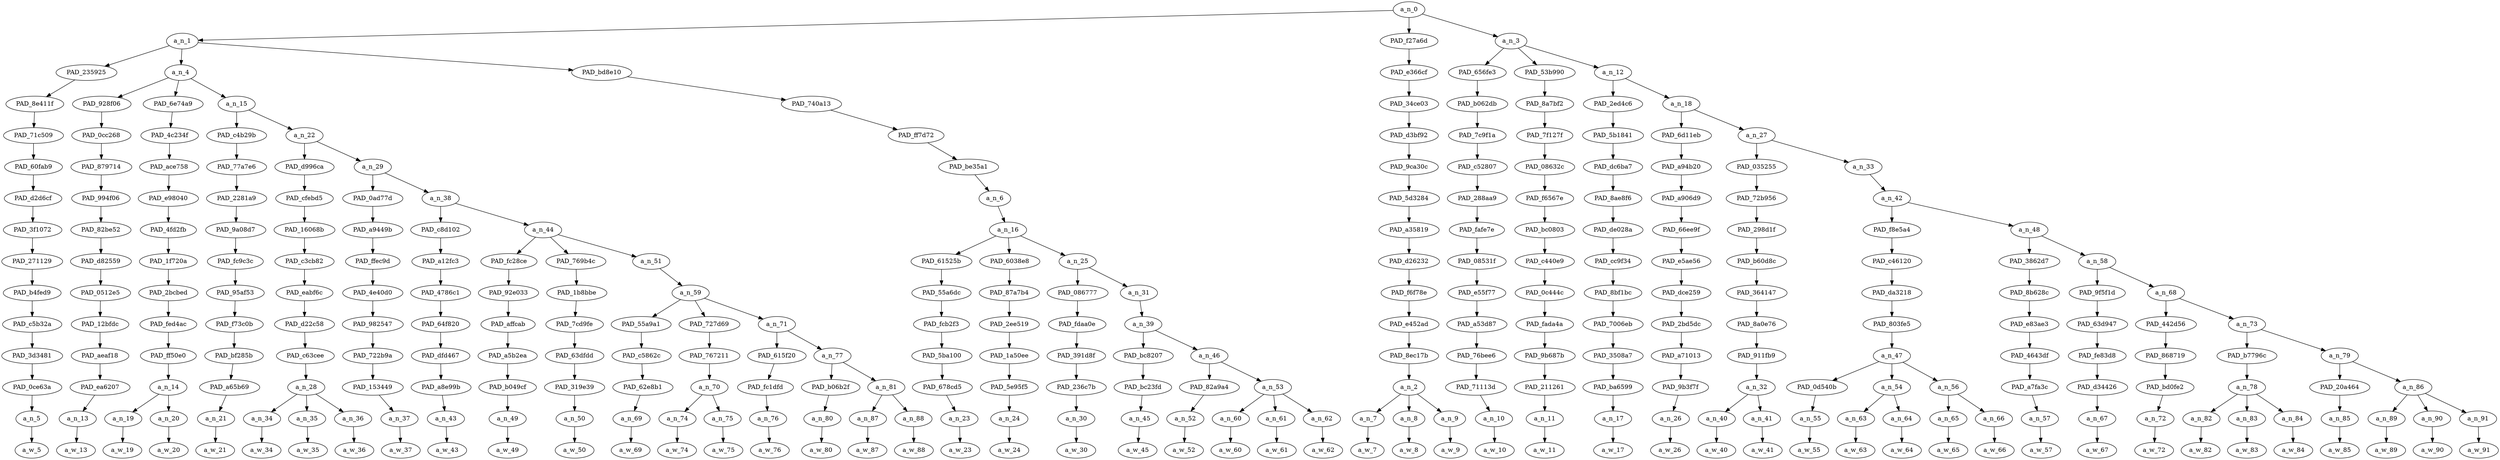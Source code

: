 strict digraph "" {
	a_n_0	[div_dir=1,
		index=0,
		level=14,
		pos="24.333703060699587,14!",
		text_span="[0, 1, 2, 3, 4, 5, 6, 7, 8, 9, 10, 11, 12, 13, 14, 15, 16, 17, 18, 19, 20, 21, 22, 23, 24, 25, 26, 27, 28, 29, 30, 31, 32, 33, 34, \
35, 36, 37, 38, 39, 40, 41, 42, 43, 44, 45, 46, 47, 48, 49, 50]",
		value=1.00000001];
	a_n_1	[div_dir=1,
		index=0,
		level=13,
		pos="13.476369598765432,13!",
		text_span="[0, 1, 2, 3, 4, 5, 6, 7, 8, 9, 10, 11, 12, 13, 14, 15, 16, 17, 18, 19, 20, 21, 22, 23, 24, 25, 26]",
		value=0.30005431];
	a_n_0 -> a_n_1;
	PAD_f27a6d	[div_dir=1,
		index=1,
		level=13,
		pos="28.0,13!",
		text_span="[27, 28, 29]",
		value=0.05685373];
	a_n_0 -> PAD_f27a6d;
	a_n_3	[div_dir=1,
		index=2,
		level=13,
		pos="31.524739583333332,13!",
		text_span="[30, 31, 32, 33, 34, 35, 36, 37, 38, 39, 40, 41, 42, 43, 44, 45, 46, 47, 48, 49, 50]",
		value=0.64265512];
	a_n_0 -> a_n_3;
	PAD_235925	[div_dir=-1,
		index=1,
		level=12,
		pos="18.0,12!",
		text_span="[18]",
		value=0.01011554];
	a_n_1 -> PAD_235925;
	a_n_4	[div_dir=1,
		index=0,
		level=12,
		pos="2.0957754629629632,12!",
		text_span="[0, 1, 2, 3, 4, 5, 6, 7, 8, 9, 10, 11, 12, 13, 14, 15, 16, 17]",
		value=0.21332379];
	a_n_1 -> a_n_4;
	PAD_bd8e10	[div_dir=1,
		index=2,
		level=12,
		pos="20.333333333333332,12!",
		text_span="[19, 20, 21, 22, 23, 24, 25, 26]",
		value=0.07648354];
	a_n_1 -> PAD_bd8e10;
	PAD_8e411f	[div_dir=-1,
		index=3,
		level=11,
		pos="18.0,11!",
		text_span="[18]",
		value=0.01011554];
	PAD_235925 -> PAD_8e411f;
	PAD_71c509	[div_dir=-1,
		index=4,
		level=10,
		pos="18.0,10!",
		text_span="[18]",
		value=0.01011554];
	PAD_8e411f -> PAD_71c509;
	PAD_60fab9	[div_dir=-1,
		index=5,
		level=9,
		pos="18.0,9!",
		text_span="[18]",
		value=0.01011554];
	PAD_71c509 -> PAD_60fab9;
	PAD_d2d6cf	[div_dir=-1,
		index=6,
		level=8,
		pos="18.0,8!",
		text_span="[18]",
		value=0.01011554];
	PAD_60fab9 -> PAD_d2d6cf;
	PAD_3f1072	[div_dir=-1,
		index=7,
		level=7,
		pos="18.0,7!",
		text_span="[18]",
		value=0.01011554];
	PAD_d2d6cf -> PAD_3f1072;
	PAD_271129	[div_dir=-1,
		index=9,
		level=6,
		pos="18.0,6!",
		text_span="[18]",
		value=0.01011554];
	PAD_3f1072 -> PAD_271129;
	PAD_b4fed9	[div_dir=-1,
		index=9,
		level=5,
		pos="18.0,5!",
		text_span="[18]",
		value=0.01011554];
	PAD_271129 -> PAD_b4fed9;
	PAD_c5b32a	[div_dir=-1,
		index=11,
		level=4,
		pos="18.0,4!",
		text_span="[18]",
		value=0.01011554];
	PAD_b4fed9 -> PAD_c5b32a;
	PAD_3d3481	[div_dir=-1,
		index=12,
		level=3,
		pos="18.0,3!",
		text_span="[18]",
		value=0.01011554];
	PAD_c5b32a -> PAD_3d3481;
	PAD_0ce63a	[div_dir=-1,
		index=13,
		level=2,
		pos="18.0,2!",
		text_span="[18]",
		value=0.01011554];
	PAD_3d3481 -> PAD_0ce63a;
	a_n_5	[div_dir=-1,
		index=18,
		level=1,
		pos="18.0,1!",
		text_span="[18]",
		value=0.01011554];
	PAD_0ce63a -> a_n_5;
	a_w_5	[div_dir=0,
		index=18,
		level=0,
		pos="18,0!",
		text_span="[18]",
		value=then];
	a_n_5 -> a_w_5;
	PAD_928f06	[div_dir=1,
		index=0,
		level=11,
		pos="0.0,11!",
		text_span="[0]",
		value=0.02098553];
	a_n_4 -> PAD_928f06;
	PAD_6e74a9	[div_dir=1,
		index=1,
		level=11,
		pos="1.5,11!",
		text_span="[1, 2]",
		value=0.02307684];
	a_n_4 -> PAD_6e74a9;
	a_n_15	[div_dir=1,
		index=2,
		level=11,
		pos="4.787326388888889,11!",
		text_span="[3, 4, 5, 6, 7, 8, 9, 10, 11, 12, 13, 14, 15, 16, 17]",
		value=0.16916381];
	a_n_4 -> a_n_15;
	PAD_0cc268	[div_dir=1,
		index=0,
		level=10,
		pos="0.0,10!",
		text_span="[0]",
		value=0.02098553];
	PAD_928f06 -> PAD_0cc268;
	PAD_879714	[div_dir=1,
		index=0,
		level=9,
		pos="0.0,9!",
		text_span="[0]",
		value=0.02098553];
	PAD_0cc268 -> PAD_879714;
	PAD_994f06	[div_dir=1,
		index=0,
		level=8,
		pos="0.0,8!",
		text_span="[0]",
		value=0.02098553];
	PAD_879714 -> PAD_994f06;
	PAD_82be52	[div_dir=1,
		index=0,
		level=7,
		pos="0.0,7!",
		text_span="[0]",
		value=0.02098553];
	PAD_994f06 -> PAD_82be52;
	PAD_d82559	[div_dir=1,
		index=0,
		level=6,
		pos="0.0,6!",
		text_span="[0]",
		value=0.02098553];
	PAD_82be52 -> PAD_d82559;
	PAD_0512e5	[div_dir=1,
		index=0,
		level=5,
		pos="0.0,5!",
		text_span="[0]",
		value=0.02098553];
	PAD_d82559 -> PAD_0512e5;
	PAD_12bfdc	[div_dir=1,
		index=0,
		level=4,
		pos="0.0,4!",
		text_span="[0]",
		value=0.02098553];
	PAD_0512e5 -> PAD_12bfdc;
	PAD_aeaf18	[div_dir=1,
		index=0,
		level=3,
		pos="0.0,3!",
		text_span="[0]",
		value=0.02098553];
	PAD_12bfdc -> PAD_aeaf18;
	PAD_ea6207	[div_dir=1,
		index=0,
		level=2,
		pos="0.0,2!",
		text_span="[0]",
		value=0.02098553];
	PAD_aeaf18 -> PAD_ea6207;
	a_n_13	[div_dir=1,
		index=0,
		level=1,
		pos="0.0,1!",
		text_span="[0]",
		value=0.02098553];
	PAD_ea6207 -> a_n_13;
	a_w_13	[div_dir=0,
		index=0,
		level=0,
		pos="0,0!",
		text_span="[0]",
		value=looks];
	a_n_13 -> a_w_13;
	PAD_4c234f	[div_dir=1,
		index=1,
		level=10,
		pos="1.5,10!",
		text_span="[1, 2]",
		value=0.02307684];
	PAD_6e74a9 -> PAD_4c234f;
	PAD_ace758	[div_dir=1,
		index=1,
		level=9,
		pos="1.5,9!",
		text_span="[1, 2]",
		value=0.02307684];
	PAD_4c234f -> PAD_ace758;
	PAD_e98040	[div_dir=1,
		index=1,
		level=8,
		pos="1.5,8!",
		text_span="[1, 2]",
		value=0.02307684];
	PAD_ace758 -> PAD_e98040;
	PAD_4fd2fb	[div_dir=1,
		index=1,
		level=7,
		pos="1.5,7!",
		text_span="[1, 2]",
		value=0.02307684];
	PAD_e98040 -> PAD_4fd2fb;
	PAD_1f720a	[div_dir=1,
		index=1,
		level=6,
		pos="1.5,6!",
		text_span="[1, 2]",
		value=0.02307684];
	PAD_4fd2fb -> PAD_1f720a;
	PAD_2bcbed	[div_dir=1,
		index=1,
		level=5,
		pos="1.5,5!",
		text_span="[1, 2]",
		value=0.02307684];
	PAD_1f720a -> PAD_2bcbed;
	PAD_fed4ac	[div_dir=1,
		index=1,
		level=4,
		pos="1.5,4!",
		text_span="[1, 2]",
		value=0.02307684];
	PAD_2bcbed -> PAD_fed4ac;
	PAD_ff50e0	[div_dir=1,
		index=1,
		level=3,
		pos="1.5,3!",
		text_span="[1, 2]",
		value=0.02307684];
	PAD_fed4ac -> PAD_ff50e0;
	a_n_14	[div_dir=1,
		index=1,
		level=2,
		pos="1.5,2!",
		text_span="[1, 2]",
		value=0.02307684];
	PAD_ff50e0 -> a_n_14;
	a_n_19	[div_dir=1,
		index=1,
		level=1,
		pos="1.0,1!",
		text_span="[1]",
		value=0.01081551];
	a_n_14 -> a_n_19;
	a_n_20	[div_dir=1,
		index=2,
		level=1,
		pos="2.0,1!",
		text_span="[2]",
		value=0.01220613];
	a_n_14 -> a_n_20;
	a_w_19	[div_dir=0,
		index=1,
		level=0,
		pos="1,0!",
		text_span="[1]",
		value=to];
	a_n_19 -> a_w_19;
	a_w_20	[div_dir=0,
		index=2,
		level=0,
		pos="2,0!",
		text_span="[2]",
		value=me];
	a_n_20 -> a_w_20;
	PAD_c4b29b	[div_dir=1,
		index=2,
		level=10,
		pos="3.0,10!",
		text_span="[3]",
		value=0.01040473];
	a_n_15 -> PAD_c4b29b;
	a_n_22	[div_dir=1,
		index=3,
		level=10,
		pos="6.574652777777778,10!",
		text_span="[4, 5, 6, 7, 8, 9, 10, 11, 12, 13, 14, 15, 16, 17]",
		value=0.15872520];
	a_n_15 -> a_n_22;
	PAD_77a7e6	[div_dir=1,
		index=2,
		level=9,
		pos="3.0,9!",
		text_span="[3]",
		value=0.01040473];
	PAD_c4b29b -> PAD_77a7e6;
	PAD_2281a9	[div_dir=1,
		index=2,
		level=8,
		pos="3.0,8!",
		text_span="[3]",
		value=0.01040473];
	PAD_77a7e6 -> PAD_2281a9;
	PAD_9a08d7	[div_dir=1,
		index=2,
		level=7,
		pos="3.0,7!",
		text_span="[3]",
		value=0.01040473];
	PAD_2281a9 -> PAD_9a08d7;
	PAD_fc9c3c	[div_dir=1,
		index=2,
		level=6,
		pos="3.0,6!",
		text_span="[3]",
		value=0.01040473];
	PAD_9a08d7 -> PAD_fc9c3c;
	PAD_95af53	[div_dir=1,
		index=2,
		level=5,
		pos="3.0,5!",
		text_span="[3]",
		value=0.01040473];
	PAD_fc9c3c -> PAD_95af53;
	PAD_f73c0b	[div_dir=1,
		index=2,
		level=4,
		pos="3.0,4!",
		text_span="[3]",
		value=0.01040473];
	PAD_95af53 -> PAD_f73c0b;
	PAD_bf285b	[div_dir=1,
		index=2,
		level=3,
		pos="3.0,3!",
		text_span="[3]",
		value=0.01040473];
	PAD_f73c0b -> PAD_bf285b;
	PAD_a65b69	[div_dir=1,
		index=2,
		level=2,
		pos="3.0,2!",
		text_span="[3]",
		value=0.01040473];
	PAD_bf285b -> PAD_a65b69;
	a_n_21	[div_dir=1,
		index=3,
		level=1,
		pos="3.0,1!",
		text_span="[3]",
		value=0.01040473];
	PAD_a65b69 -> a_n_21;
	a_w_21	[div_dir=0,
		index=3,
		level=0,
		pos="3,0!",
		text_span="[3]",
		value=like];
	a_n_21 -> a_w_21;
	PAD_d996ca	[div_dir=1,
		index=3,
		level=9,
		pos="5.0,9!",
		text_span="[4, 5, 6]",
		value=0.04181376];
	a_n_22 -> PAD_d996ca;
	a_n_29	[div_dir=1,
		index=4,
		level=9,
		pos="8.149305555555555,9!",
		text_span="[7, 8, 9, 10, 11, 12, 13, 14, 15, 16, 17]",
		value=0.11687968];
	a_n_22 -> a_n_29;
	PAD_cfebd5	[div_dir=1,
		index=3,
		level=8,
		pos="5.0,8!",
		text_span="[4, 5, 6]",
		value=0.04181376];
	PAD_d996ca -> PAD_cfebd5;
	PAD_16068b	[div_dir=1,
		index=3,
		level=7,
		pos="5.0,7!",
		text_span="[4, 5, 6]",
		value=0.04181376];
	PAD_cfebd5 -> PAD_16068b;
	PAD_c3cb82	[div_dir=1,
		index=3,
		level=6,
		pos="5.0,6!",
		text_span="[4, 5, 6]",
		value=0.04181376];
	PAD_16068b -> PAD_c3cb82;
	PAD_eabf6c	[div_dir=1,
		index=3,
		level=5,
		pos="5.0,5!",
		text_span="[4, 5, 6]",
		value=0.04181376];
	PAD_c3cb82 -> PAD_eabf6c;
	PAD_d22c58	[div_dir=1,
		index=3,
		level=4,
		pos="5.0,4!",
		text_span="[4, 5, 6]",
		value=0.04181376];
	PAD_eabf6c -> PAD_d22c58;
	PAD_c63cee	[div_dir=1,
		index=3,
		level=3,
		pos="5.0,3!",
		text_span="[4, 5, 6]",
		value=0.04181376];
	PAD_d22c58 -> PAD_c63cee;
	a_n_28	[div_dir=1,
		index=3,
		level=2,
		pos="5.0,2!",
		text_span="[4, 5, 6]",
		value=0.04181376];
	PAD_c63cee -> a_n_28;
	a_n_34	[div_dir=-1,
		index=4,
		level=1,
		pos="4.0,1!",
		text_span="[4]",
		value=0.00949617];
	a_n_28 -> a_n_34;
	a_n_35	[div_dir=-1,
		index=5,
		level=1,
		pos="5.0,1!",
		text_span="[5]",
		value=0.01394415];
	a_n_28 -> a_n_35;
	a_n_36	[div_dir=1,
		index=6,
		level=1,
		pos="6.0,1!",
		text_span="[6]",
		value=0.01833376];
	a_n_28 -> a_n_36;
	a_w_34	[div_dir=0,
		index=4,
		level=0,
		pos="4,0!",
		text_span="[4]",
		value=some];
	a_n_34 -> a_w_34;
	a_w_35	[div_dir=0,
		index=5,
		level=0,
		pos="5,0!",
		text_span="[5]",
		value=social];
	a_n_35 -> a_w_35;
	a_w_36	[div_dir=0,
		index=6,
		level=0,
		pos="6,0!",
		text_span="[6]",
		value=activists];
	a_n_36 -> a_w_36;
	PAD_0ad77d	[div_dir=-1,
		index=4,
		level=8,
		pos="7.0,8!",
		text_span="[7]",
		value=0.00874823];
	a_n_29 -> PAD_0ad77d;
	a_n_38	[div_dir=1,
		index=5,
		level=8,
		pos="9.29861111111111,8!",
		text_span="[8, 9, 10, 11, 12, 13, 14, 15, 16, 17]",
		value=0.10811470];
	a_n_29 -> a_n_38;
	PAD_a9449b	[div_dir=-1,
		index=4,
		level=7,
		pos="7.0,7!",
		text_span="[7]",
		value=0.00874823];
	PAD_0ad77d -> PAD_a9449b;
	PAD_ffec9d	[div_dir=-1,
		index=4,
		level=6,
		pos="7.0,6!",
		text_span="[7]",
		value=0.00874823];
	PAD_a9449b -> PAD_ffec9d;
	PAD_4e40d0	[div_dir=-1,
		index=4,
		level=5,
		pos="7.0,5!",
		text_span="[7]",
		value=0.00874823];
	PAD_ffec9d -> PAD_4e40d0;
	PAD_982547	[div_dir=-1,
		index=4,
		level=4,
		pos="7.0,4!",
		text_span="[7]",
		value=0.00874823];
	PAD_4e40d0 -> PAD_982547;
	PAD_722b9a	[div_dir=-1,
		index=4,
		level=3,
		pos="7.0,3!",
		text_span="[7]",
		value=0.00874823];
	PAD_982547 -> PAD_722b9a;
	PAD_153449	[div_dir=-1,
		index=4,
		level=2,
		pos="7.0,2!",
		text_span="[7]",
		value=0.00874823];
	PAD_722b9a -> PAD_153449;
	a_n_37	[div_dir=-1,
		index=7,
		level=1,
		pos="7.0,1!",
		text_span="[7]",
		value=0.00874823];
	PAD_153449 -> a_n_37;
	a_w_37	[div_dir=0,
		index=7,
		level=0,
		pos="7,0!",
		text_span="[7]",
		value=might];
	a_n_37 -> a_w_37;
	PAD_c8d102	[div_dir=1,
		index=5,
		level=7,
		pos="8.0,7!",
		text_span="[8]",
		value=0.00760250];
	a_n_38 -> PAD_c8d102;
	a_n_44	[div_dir=1,
		index=6,
		level=7,
		pos="10.597222222222221,7!",
		text_span="[9, 10, 11, 12, 13, 14, 15, 16, 17]",
		value=0.10049323];
	a_n_38 -> a_n_44;
	PAD_a12fc3	[div_dir=1,
		index=5,
		level=6,
		pos="8.0,6!",
		text_span="[8]",
		value=0.00760250];
	PAD_c8d102 -> PAD_a12fc3;
	PAD_4786c1	[div_dir=1,
		index=5,
		level=5,
		pos="8.0,5!",
		text_span="[8]",
		value=0.00760250];
	PAD_a12fc3 -> PAD_4786c1;
	PAD_64f820	[div_dir=1,
		index=5,
		level=4,
		pos="8.0,4!",
		text_span="[8]",
		value=0.00760250];
	PAD_4786c1 -> PAD_64f820;
	PAD_dfd467	[div_dir=1,
		index=5,
		level=3,
		pos="8.0,3!",
		text_span="[8]",
		value=0.00760250];
	PAD_64f820 -> PAD_dfd467;
	PAD_a8e99b	[div_dir=1,
		index=5,
		level=2,
		pos="8.0,2!",
		text_span="[8]",
		value=0.00760250];
	PAD_dfd467 -> PAD_a8e99b;
	a_n_43	[div_dir=1,
		index=8,
		level=1,
		pos="8.0,1!",
		text_span="[8]",
		value=0.00760250];
	PAD_a8e99b -> a_n_43;
	a_w_43	[div_dir=0,
		index=8,
		level=0,
		pos="8,0!",
		text_span="[8]",
		value=have];
	a_n_43 -> a_w_43;
	PAD_fc28ce	[div_dir=-1,
		index=6,
		level=6,
		pos="9.0,6!",
		text_span="[9]",
		value=0.00784613];
	a_n_44 -> PAD_fc28ce;
	PAD_769b4c	[div_dir=1,
		index=7,
		level=6,
		pos="10.0,6!",
		text_span="[10]",
		value=0.00830574];
	a_n_44 -> PAD_769b4c;
	a_n_51	[div_dir=1,
		index=8,
		level=6,
		pos="12.791666666666666,6!",
		text_span="[11, 12, 13, 14, 15, 16, 17]",
		value=0.08432919];
	a_n_44 -> a_n_51;
	PAD_92e033	[div_dir=-1,
		index=6,
		level=5,
		pos="9.0,5!",
		text_span="[9]",
		value=0.00784613];
	PAD_fc28ce -> PAD_92e033;
	PAD_affcab	[div_dir=-1,
		index=6,
		level=4,
		pos="9.0,4!",
		text_span="[9]",
		value=0.00784613];
	PAD_92e033 -> PAD_affcab;
	PAD_a5b2ea	[div_dir=-1,
		index=6,
		level=3,
		pos="9.0,3!",
		text_span="[9]",
		value=0.00784613];
	PAD_affcab -> PAD_a5b2ea;
	PAD_b049cf	[div_dir=-1,
		index=6,
		level=2,
		pos="9.0,2!",
		text_span="[9]",
		value=0.00784613];
	PAD_a5b2ea -> PAD_b049cf;
	a_n_49	[div_dir=-1,
		index=9,
		level=1,
		pos="9.0,1!",
		text_span="[9]",
		value=0.00784613];
	PAD_b049cf -> a_n_49;
	a_w_49	[div_dir=0,
		index=9,
		level=0,
		pos="9,0!",
		text_span="[9]",
		value=been];
	a_n_49 -> a_w_49;
	PAD_1b8bbe	[div_dir=1,
		index=7,
		level=5,
		pos="10.0,5!",
		text_span="[10]",
		value=0.00830574];
	PAD_769b4c -> PAD_1b8bbe;
	PAD_7cd9fe	[div_dir=1,
		index=7,
		level=4,
		pos="10.0,4!",
		text_span="[10]",
		value=0.00830574];
	PAD_1b8bbe -> PAD_7cd9fe;
	PAD_63dfdd	[div_dir=1,
		index=7,
		level=3,
		pos="10.0,3!",
		text_span="[10]",
		value=0.00830574];
	PAD_7cd9fe -> PAD_63dfdd;
	PAD_319e39	[div_dir=1,
		index=7,
		level=2,
		pos="10.0,2!",
		text_span="[10]",
		value=0.00830574];
	PAD_63dfdd -> PAD_319e39;
	a_n_50	[div_dir=1,
		index=10,
		level=1,
		pos="10.0,1!",
		text_span="[10]",
		value=0.00830574];
	PAD_319e39 -> a_n_50;
	a_w_50	[div_dir=0,
		index=10,
		level=0,
		pos="10,0!",
		text_span="[10]",
		value=there];
	a_n_50 -> a_w_50;
	a_n_59	[div_dir=1,
		index=8,
		level=5,
		pos="12.791666666666666,5!",
		text_span="[11, 12, 13, 14, 15, 16, 17]",
		value=0.08432251];
	a_n_51 -> a_n_59;
	PAD_55a9a1	[div_dir=1,
		index=8,
		level=4,
		pos="11.0,4!",
		text_span="[11]",
		value=0.01703561];
	a_n_59 -> PAD_55a9a1;
	PAD_727d69	[div_dir=1,
		index=9,
		level=4,
		pos="12.5,4!",
		text_span="[12, 13]",
		value=0.02203554];
	a_n_59 -> PAD_727d69;
	a_n_71	[div_dir=-1,
		index=10,
		level=4,
		pos="14.875,4!",
		text_span="[14, 15, 16, 17]",
		value=0.04524469];
	a_n_59 -> a_n_71;
	PAD_c5862c	[div_dir=1,
		index=8,
		level=3,
		pos="11.0,3!",
		text_span="[11]",
		value=0.01703561];
	PAD_55a9a1 -> PAD_c5862c;
	PAD_62e8b1	[div_dir=1,
		index=8,
		level=2,
		pos="11.0,2!",
		text_span="[11]",
		value=0.01703561];
	PAD_c5862c -> PAD_62e8b1;
	a_n_69	[div_dir=1,
		index=11,
		level=1,
		pos="11.0,1!",
		text_span="[11]",
		value=0.01703561];
	PAD_62e8b1 -> a_n_69;
	a_w_69	[div_dir=0,
		index=11,
		level=0,
		pos="11,0!",
		text_span="[11]",
		value=fanning];
	a_n_69 -> a_w_69;
	PAD_767211	[div_dir=1,
		index=9,
		level=3,
		pos="12.5,3!",
		text_span="[12, 13]",
		value=0.02203554];
	PAD_727d69 -> PAD_767211;
	a_n_70	[div_dir=1,
		index=9,
		level=2,
		pos="12.5,2!",
		text_span="[12, 13]",
		value=0.02203554];
	PAD_767211 -> a_n_70;
	a_n_74	[div_dir=1,
		index=12,
		level=1,
		pos="12.0,1!",
		text_span="[12]",
		value=0.00915292];
	a_n_70 -> a_n_74;
	a_n_75	[div_dir=-1,
		index=13,
		level=1,
		pos="13.0,1!",
		text_span="[13]",
		value=0.01287141];
	a_n_70 -> a_n_75;
	a_w_74	[div_dir=0,
		index=12,
		level=0,
		pos="12,0!",
		text_span="[12]",
		value=the];
	a_n_74 -> a_w_74;
	a_w_75	[div_dir=0,
		index=13,
		level=0,
		pos="13,0!",
		text_span="[13]",
		value=flames];
	a_n_75 -> a_w_75;
	PAD_615f20	[div_dir=1,
		index=10,
		level=3,
		pos="14.0,3!",
		text_span="[14]",
		value=0.00951777];
	a_n_71 -> PAD_615f20;
	a_n_77	[div_dir=-1,
		index=11,
		level=3,
		pos="15.75,3!",
		text_span="[15, 16, 17]",
		value=0.03572360];
	a_n_71 -> a_n_77;
	PAD_fc1dfd	[div_dir=1,
		index=10,
		level=2,
		pos="14.0,2!",
		text_span="[14]",
		value=0.00951777];
	PAD_615f20 -> PAD_fc1dfd;
	a_n_76	[div_dir=1,
		index=14,
		level=1,
		pos="14.0,1!",
		text_span="[14]",
		value=0.00951777];
	PAD_fc1dfd -> a_n_76;
	a_w_76	[div_dir=0,
		index=14,
		level=0,
		pos="14,0!",
		text_span="[14]",
		value=well];
	a_n_76 -> a_w_76;
	PAD_b06b2f	[div_dir=1,
		index=11,
		level=2,
		pos="15.0,2!",
		text_span="[15]",
		value=0.00957262];
	a_n_77 -> PAD_b06b2f;
	a_n_81	[div_dir=-1,
		index=12,
		level=2,
		pos="16.5,2!",
		text_span="[16, 17]",
		value=0.02613628];
	a_n_77 -> a_n_81;
	a_n_80	[div_dir=1,
		index=15,
		level=1,
		pos="15.0,1!",
		text_span="[15]",
		value=0.00957262];
	PAD_b06b2f -> a_n_80;
	a_w_80	[div_dir=0,
		index=15,
		level=0,
		pos="15,0!",
		text_span="[15]",
		value=starting];
	a_n_80 -> a_w_80;
	a_n_87	[div_dir=1,
		index=16,
		level=1,
		pos="16.0,1!",
		text_span="[16]",
		value=0.01025770];
	a_n_81 -> a_n_87;
	a_n_88	[div_dir=-1,
		index=17,
		level=1,
		pos="17.0,1!",
		text_span="[17]",
		value=0.01585356];
	a_n_81 -> a_n_88;
	a_w_87	[div_dir=0,
		index=16,
		level=0,
		pos="16,0!",
		text_span="[16]",
		value=the1];
	a_n_87 -> a_w_87;
	a_w_88	[div_dir=0,
		index=17,
		level=0,
		pos="17,0!",
		text_span="[17]",
		value=fire];
	a_n_88 -> a_w_88;
	PAD_740a13	[div_dir=1,
		index=4,
		level=11,
		pos="20.333333333333332,11!",
		text_span="[19, 20, 21, 22, 23, 24, 25, 26]",
		value=0.07648354];
	PAD_bd8e10 -> PAD_740a13;
	PAD_ff7d72	[div_dir=1,
		index=5,
		level=10,
		pos="20.333333333333332,10!",
		text_span="[19, 20, 21, 22, 23, 24, 25, 26]",
		value=0.07648354];
	PAD_740a13 -> PAD_ff7d72;
	PAD_be35a1	[div_dir=1,
		index=6,
		level=9,
		pos="20.333333333333332,9!",
		text_span="[19, 20, 21, 22, 23, 24, 25, 26]",
		value=0.07648354];
	PAD_ff7d72 -> PAD_be35a1;
	a_n_6	[div_dir=1,
		index=7,
		level=8,
		pos="20.333333333333332,8!",
		text_span="[19, 20, 21, 22, 23, 24, 25, 26]",
		value=0.07648354];
	PAD_be35a1 -> a_n_6;
	a_n_16	[div_dir=1,
		index=8,
		level=7,
		pos="20.333333333333332,7!",
		text_span="[19, 20, 21, 22, 23, 24, 25, 26]",
		value=0.07638375];
	a_n_6 -> a_n_16;
	PAD_61525b	[div_dir=1,
		index=10,
		level=6,
		pos="19.0,6!",
		text_span="[19]",
		value=0.01052842];
	a_n_16 -> PAD_61525b;
	PAD_6038e8	[div_dir=1,
		index=11,
		level=6,
		pos="20.0,6!",
		text_span="[20]",
		value=0.00779436];
	a_n_16 -> PAD_6038e8;
	a_n_25	[div_dir=1,
		index=12,
		level=6,
		pos="22.0,6!",
		text_span="[21, 22, 23, 24, 25, 26]",
		value=0.05796118];
	a_n_16 -> a_n_25;
	PAD_55a6dc	[div_dir=1,
		index=10,
		level=5,
		pos="19.0,5!",
		text_span="[19]",
		value=0.01052842];
	PAD_61525b -> PAD_55a6dc;
	PAD_fcb2f3	[div_dir=1,
		index=12,
		level=4,
		pos="19.0,4!",
		text_span="[19]",
		value=0.01052842];
	PAD_55a6dc -> PAD_fcb2f3;
	PAD_5ba100	[div_dir=1,
		index=13,
		level=3,
		pos="19.0,3!",
		text_span="[19]",
		value=0.01052842];
	PAD_fcb2f3 -> PAD_5ba100;
	PAD_678cd5	[div_dir=1,
		index=14,
		level=2,
		pos="19.0,2!",
		text_span="[19]",
		value=0.01052842];
	PAD_5ba100 -> PAD_678cd5;
	a_n_23	[div_dir=1,
		index=19,
		level=1,
		pos="19.0,1!",
		text_span="[19]",
		value=0.01052842];
	PAD_678cd5 -> a_n_23;
	a_w_23	[div_dir=0,
		index=19,
		level=0,
		pos="19,0!",
		text_span="[19]",
		value=maintaining];
	a_n_23 -> a_w_23;
	PAD_87a7b4	[div_dir=1,
		index=11,
		level=5,
		pos="20.0,5!",
		text_span="[20]",
		value=0.00779436];
	PAD_6038e8 -> PAD_87a7b4;
	PAD_2ee519	[div_dir=1,
		index=13,
		level=4,
		pos="20.0,4!",
		text_span="[20]",
		value=0.00779436];
	PAD_87a7b4 -> PAD_2ee519;
	PAD_1a50ee	[div_dir=1,
		index=14,
		level=3,
		pos="20.0,3!",
		text_span="[20]",
		value=0.00779436];
	PAD_2ee519 -> PAD_1a50ee;
	PAD_5e95f5	[div_dir=1,
		index=15,
		level=2,
		pos="20.0,2!",
		text_span="[20]",
		value=0.00779436];
	PAD_1a50ee -> PAD_5e95f5;
	a_n_24	[div_dir=1,
		index=20,
		level=1,
		pos="20.0,1!",
		text_span="[20]",
		value=0.00779436];
	PAD_5e95f5 -> a_n_24;
	a_w_24	[div_dir=0,
		index=20,
		level=0,
		pos="20,0!",
		text_span="[20]",
		value=it];
	a_n_24 -> a_w_24;
	PAD_086777	[div_dir=1,
		index=12,
		level=5,
		pos="21.0,5!",
		text_span="[21]",
		value=0.00870432];
	a_n_25 -> PAD_086777;
	a_n_31	[div_dir=1,
		index=13,
		level=5,
		pos="23.0,5!",
		text_span="[22, 23, 24, 25, 26]",
		value=0.04916455];
	a_n_25 -> a_n_31;
	PAD_fdaa0e	[div_dir=1,
		index=14,
		level=4,
		pos="21.0,4!",
		text_span="[21]",
		value=0.00870432];
	PAD_086777 -> PAD_fdaa0e;
	PAD_391d8f	[div_dir=1,
		index=15,
		level=3,
		pos="21.0,3!",
		text_span="[21]",
		value=0.00870432];
	PAD_fdaa0e -> PAD_391d8f;
	PAD_236c7b	[div_dir=1,
		index=16,
		level=2,
		pos="21.0,2!",
		text_span="[21]",
		value=0.00870432];
	PAD_391d8f -> PAD_236c7b;
	a_n_30	[div_dir=1,
		index=21,
		level=1,
		pos="21.0,1!",
		text_span="[21]",
		value=0.00870432];
	PAD_236c7b -> a_n_30;
	a_w_30	[div_dir=0,
		index=21,
		level=0,
		pos="21,0!",
		text_span="[21]",
		value=whatever];
	a_n_30 -> a_w_30;
	a_n_39	[div_dir=1,
		index=15,
		level=4,
		pos="23.0,4!",
		text_span="[22, 23, 24, 25, 26]",
		value=0.04908113];
	a_n_31 -> a_n_39;
	PAD_bc8207	[div_dir=1,
		index=16,
		level=3,
		pos="22.0,3!",
		text_span="[22]",
		value=0.00925610];
	a_n_39 -> PAD_bc8207;
	a_n_46	[div_dir=1,
		index=17,
		level=3,
		pos="24.0,3!",
		text_span="[23, 24, 25, 26]",
		value=0.03974162];
	a_n_39 -> a_n_46;
	PAD_bc23fd	[div_dir=1,
		index=17,
		level=2,
		pos="22.0,2!",
		text_span="[22]",
		value=0.00925610];
	PAD_bc8207 -> PAD_bc23fd;
	a_n_45	[div_dir=1,
		index=22,
		level=1,
		pos="22.0,1!",
		text_span="[22]",
		value=0.00925610];
	PAD_bc23fd -> a_n_45;
	a_w_45	[div_dir=0,
		index=22,
		level=0,
		pos="22,0!",
		text_span="[22]",
		value=happened];
	a_n_45 -> a_w_45;
	PAD_82a9a4	[div_dir=1,
		index=18,
		level=2,
		pos="23.0,2!",
		text_span="[23]",
		value=0.00782917];
	a_n_46 -> PAD_82a9a4;
	a_n_53	[div_dir=1,
		index=19,
		level=2,
		pos="25.0,2!",
		text_span="[24, 25, 26]",
		value=0.03183306];
	a_n_46 -> a_n_53;
	a_n_52	[div_dir=1,
		index=23,
		level=1,
		pos="23.0,1!",
		text_span="[23]",
		value=0.00782917];
	PAD_82a9a4 -> a_n_52;
	a_w_52	[div_dir=0,
		index=23,
		level=0,
		pos="23,0!",
		text_span="[23]",
		value=to1];
	a_n_52 -> a_w_52;
	a_n_60	[div_dir=1,
		index=24,
		level=1,
		pos="24.0,1!",
		text_span="[24]",
		value=0.01121892];
	a_n_53 -> a_n_60;
	a_n_61	[div_dir=1,
		index=25,
		level=1,
		pos="25.0,1!",
		text_span="[25]",
		value=0.00982140];
	a_n_53 -> a_n_61;
	a_n_62	[div_dir=1,
		index=26,
		level=1,
		pos="26.0,1!",
		text_span="[26]",
		value=0.01071597];
	a_n_53 -> a_n_62;
	a_w_60	[div_dir=0,
		index=24,
		level=0,
		pos="24,0!",
		text_span="[24]",
		value=law];
	a_n_60 -> a_w_60;
	a_w_61	[div_dir=0,
		index=25,
		level=0,
		pos="25,0!",
		text_span="[25]",
		value=and];
	a_n_61 -> a_w_61;
	a_w_62	[div_dir=0,
		index=26,
		level=0,
		pos="26,0!",
		text_span="[26]",
		value=order];
	a_n_62 -> a_w_62;
	PAD_e366cf	[div_dir=1,
		index=3,
		level=12,
		pos="28.0,12!",
		text_span="[27, 28, 29]",
		value=0.05685373];
	PAD_f27a6d -> PAD_e366cf;
	PAD_34ce03	[div_dir=1,
		index=5,
		level=11,
		pos="28.0,11!",
		text_span="[27, 28, 29]",
		value=0.05685373];
	PAD_e366cf -> PAD_34ce03;
	PAD_d3bf92	[div_dir=1,
		index=6,
		level=10,
		pos="28.0,10!",
		text_span="[27, 28, 29]",
		value=0.05685373];
	PAD_34ce03 -> PAD_d3bf92;
	PAD_9ca30c	[div_dir=1,
		index=7,
		level=9,
		pos="28.0,9!",
		text_span="[27, 28, 29]",
		value=0.05685373];
	PAD_d3bf92 -> PAD_9ca30c;
	PAD_5d3284	[div_dir=1,
		index=8,
		level=8,
		pos="28.0,8!",
		text_span="[27, 28, 29]",
		value=0.05685373];
	PAD_9ca30c -> PAD_5d3284;
	PAD_a35819	[div_dir=1,
		index=9,
		level=7,
		pos="28.0,7!",
		text_span="[27, 28, 29]",
		value=0.05685373];
	PAD_5d3284 -> PAD_a35819;
	PAD_d26232	[div_dir=1,
		index=13,
		level=6,
		pos="28.0,6!",
		text_span="[27, 28, 29]",
		value=0.05685373];
	PAD_a35819 -> PAD_d26232;
	PAD_f6f78e	[div_dir=1,
		index=14,
		level=5,
		pos="28.0,5!",
		text_span="[27, 28, 29]",
		value=0.05685373];
	PAD_d26232 -> PAD_f6f78e;
	PAD_e452ad	[div_dir=1,
		index=16,
		level=4,
		pos="28.0,4!",
		text_span="[27, 28, 29]",
		value=0.05685373];
	PAD_f6f78e -> PAD_e452ad;
	PAD_8ec17b	[div_dir=1,
		index=18,
		level=3,
		pos="28.0,3!",
		text_span="[27, 28, 29]",
		value=0.05685373];
	PAD_e452ad -> PAD_8ec17b;
	a_n_2	[div_dir=1,
		index=20,
		level=2,
		pos="28.0,2!",
		text_span="[27, 28, 29]",
		value=0.05685373];
	PAD_8ec17b -> a_n_2;
	a_n_7	[div_dir=-1,
		index=27,
		level=1,
		pos="27.0,1!",
		text_span="[27]",
		value=0.01079628];
	a_n_2 -> a_n_7;
	a_n_8	[div_dir=1,
		index=28,
		level=1,
		pos="28.0,1!",
		text_span="[28]",
		value=0.01945394];
	a_n_2 -> a_n_8;
	a_n_9	[div_dir=-1,
		index=29,
		level=1,
		pos="29.0,1!",
		text_span="[29]",
		value=0.02660054];
	a_n_2 -> a_n_9;
	a_w_7	[div_dir=0,
		index=27,
		level=0,
		pos="27,0!",
		text_span="[27]",
		value=most];
	a_n_7 -> a_w_7;
	a_w_8	[div_dir=0,
		index=28,
		level=0,
		pos="28,0!",
		text_span="[28]",
		value=tax];
	a_n_8 -> a_w_8;
	a_w_9	[div_dir=0,
		index=29,
		level=0,
		pos="29,0!",
		text_span="[29]",
		value=payers];
	a_n_9 -> a_w_9;
	PAD_656fe3	[div_dir=1,
		index=4,
		level=12,
		pos="30.0,12!",
		text_span="[30]",
		value=0.00973501];
	a_n_3 -> PAD_656fe3;
	PAD_53b990	[div_dir=-1,
		index=5,
		level=12,
		pos="31.0,12!",
		text_span="[31]",
		value=0.01004390];
	a_n_3 -> PAD_53b990;
	a_n_12	[div_dir=1,
		index=6,
		level=12,
		pos="33.57421875,12!",
		text_span="[32, 33, 34, 35, 36, 37, 38, 39, 40, 41, 42, 43, 44, 45, 46, 47, 48, 49, 50]",
		value=0.62234903];
	a_n_3 -> a_n_12;
	PAD_b062db	[div_dir=1,
		index=6,
		level=11,
		pos="30.0,11!",
		text_span="[30]",
		value=0.00973501];
	PAD_656fe3 -> PAD_b062db;
	PAD_7c9f1a	[div_dir=1,
		index=7,
		level=10,
		pos="30.0,10!",
		text_span="[30]",
		value=0.00973501];
	PAD_b062db -> PAD_7c9f1a;
	PAD_c52807	[div_dir=1,
		index=8,
		level=9,
		pos="30.0,9!",
		text_span="[30]",
		value=0.00973501];
	PAD_7c9f1a -> PAD_c52807;
	PAD_288aa9	[div_dir=1,
		index=9,
		level=8,
		pos="30.0,8!",
		text_span="[30]",
		value=0.00973501];
	PAD_c52807 -> PAD_288aa9;
	PAD_fafe7e	[div_dir=1,
		index=10,
		level=7,
		pos="30.0,7!",
		text_span="[30]",
		value=0.00973501];
	PAD_288aa9 -> PAD_fafe7e;
	PAD_08531f	[div_dir=1,
		index=14,
		level=6,
		pos="30.0,6!",
		text_span="[30]",
		value=0.00973501];
	PAD_fafe7e -> PAD_08531f;
	PAD_e55f77	[div_dir=1,
		index=15,
		level=5,
		pos="30.0,5!",
		text_span="[30]",
		value=0.00973501];
	PAD_08531f -> PAD_e55f77;
	PAD_a53d87	[div_dir=1,
		index=17,
		level=4,
		pos="30.0,4!",
		text_span="[30]",
		value=0.00973501];
	PAD_e55f77 -> PAD_a53d87;
	PAD_76bee6	[div_dir=1,
		index=19,
		level=3,
		pos="30.0,3!",
		text_span="[30]",
		value=0.00973501];
	PAD_a53d87 -> PAD_76bee6;
	PAD_71113d	[div_dir=1,
		index=21,
		level=2,
		pos="30.0,2!",
		text_span="[30]",
		value=0.00973501];
	PAD_76bee6 -> PAD_71113d;
	a_n_10	[div_dir=1,
		index=30,
		level=1,
		pos="30.0,1!",
		text_span="[30]",
		value=0.00973501];
	PAD_71113d -> a_n_10;
	a_w_10	[div_dir=0,
		index=30,
		level=0,
		pos="30,0!",
		text_span="[30]",
		value=would];
	a_n_10 -> a_w_10;
	PAD_8a7bf2	[div_dir=-1,
		index=7,
		level=11,
		pos="31.0,11!",
		text_span="[31]",
		value=0.01004390];
	PAD_53b990 -> PAD_8a7bf2;
	PAD_7f127f	[div_dir=-1,
		index=8,
		level=10,
		pos="31.0,10!",
		text_span="[31]",
		value=0.01004390];
	PAD_8a7bf2 -> PAD_7f127f;
	PAD_08632c	[div_dir=-1,
		index=9,
		level=9,
		pos="31.0,9!",
		text_span="[31]",
		value=0.01004390];
	PAD_7f127f -> PAD_08632c;
	PAD_f6567e	[div_dir=-1,
		index=10,
		level=8,
		pos="31.0,8!",
		text_span="[31]",
		value=0.01004390];
	PAD_08632c -> PAD_f6567e;
	PAD_bc0803	[div_dir=-1,
		index=11,
		level=7,
		pos="31.0,7!",
		text_span="[31]",
		value=0.01004390];
	PAD_f6567e -> PAD_bc0803;
	PAD_c440e9	[div_dir=-1,
		index=15,
		level=6,
		pos="31.0,6!",
		text_span="[31]",
		value=0.01004390];
	PAD_bc0803 -> PAD_c440e9;
	PAD_0c444c	[div_dir=-1,
		index=16,
		level=5,
		pos="31.0,5!",
		text_span="[31]",
		value=0.01004390];
	PAD_c440e9 -> PAD_0c444c;
	PAD_fada4a	[div_dir=-1,
		index=18,
		level=4,
		pos="31.0,4!",
		text_span="[31]",
		value=0.01004390];
	PAD_0c444c -> PAD_fada4a;
	PAD_9b687b	[div_dir=-1,
		index=20,
		level=3,
		pos="31.0,3!",
		text_span="[31]",
		value=0.01004390];
	PAD_fada4a -> PAD_9b687b;
	PAD_211261	[div_dir=-1,
		index=22,
		level=2,
		pos="31.0,2!",
		text_span="[31]",
		value=0.01004390];
	PAD_9b687b -> PAD_211261;
	a_n_11	[div_dir=-1,
		index=31,
		level=1,
		pos="31.0,1!",
		text_span="[31]",
		value=0.01004390];
	PAD_211261 -> a_n_11;
	a_w_11	[div_dir=0,
		index=31,
		level=0,
		pos="31,0!",
		text_span="[31]",
		value=not];
	a_n_11 -> a_w_11;
	PAD_2ed4c6	[div_dir=1,
		index=8,
		level=11,
		pos="32.0,11!",
		text_span="[32]",
		value=0.01149480];
	a_n_12 -> PAD_2ed4c6;
	a_n_18	[div_dir=1,
		index=9,
		level=11,
		pos="35.1484375,11!",
		text_span="[33, 34, 35, 36, 37, 38, 39, 40, 41, 42, 43, 44, 45, 46, 47, 48, 49, 50]",
		value=0.61030570];
	a_n_12 -> a_n_18;
	PAD_5b1841	[div_dir=1,
		index=9,
		level=10,
		pos="32.0,10!",
		text_span="[32]",
		value=0.01149480];
	PAD_2ed4c6 -> PAD_5b1841;
	PAD_dc6ba7	[div_dir=1,
		index=10,
		level=9,
		pos="32.0,9!",
		text_span="[32]",
		value=0.01149480];
	PAD_5b1841 -> PAD_dc6ba7;
	PAD_8ae8f6	[div_dir=1,
		index=11,
		level=8,
		pos="32.0,8!",
		text_span="[32]",
		value=0.01149480];
	PAD_dc6ba7 -> PAD_8ae8f6;
	PAD_de028a	[div_dir=1,
		index=12,
		level=7,
		pos="32.0,7!",
		text_span="[32]",
		value=0.01149480];
	PAD_8ae8f6 -> PAD_de028a;
	PAD_cc9f34	[div_dir=1,
		index=16,
		level=6,
		pos="32.0,6!",
		text_span="[32]",
		value=0.01149480];
	PAD_de028a -> PAD_cc9f34;
	PAD_8bf1bc	[div_dir=1,
		index=17,
		level=5,
		pos="32.0,5!",
		text_span="[32]",
		value=0.01149480];
	PAD_cc9f34 -> PAD_8bf1bc;
	PAD_7006eb	[div_dir=1,
		index=19,
		level=4,
		pos="32.0,4!",
		text_span="[32]",
		value=0.01149480];
	PAD_8bf1bc -> PAD_7006eb;
	PAD_3508a7	[div_dir=1,
		index=21,
		level=3,
		pos="32.0,3!",
		text_span="[32]",
		value=0.01149480];
	PAD_7006eb -> PAD_3508a7;
	PAD_ba6599	[div_dir=1,
		index=23,
		level=2,
		pos="32.0,2!",
		text_span="[32]",
		value=0.01149480];
	PAD_3508a7 -> PAD_ba6599;
	a_n_17	[div_dir=1,
		index=32,
		level=1,
		pos="32.0,1!",
		text_span="[32]",
		value=0.01149480];
	PAD_ba6599 -> a_n_17;
	a_w_17	[div_dir=0,
		index=32,
		level=0,
		pos="32,0!",
		text_span="[32]",
		value=disagree];
	a_n_17 -> a_w_17;
	PAD_6d11eb	[div_dir=1,
		index=10,
		level=10,
		pos="33.0,10!",
		text_span="[33]",
		value=0.00914067];
	a_n_18 -> PAD_6d11eb;
	a_n_27	[div_dir=1,
		index=11,
		level=10,
		pos="37.296875,10!",
		text_span="[34, 35, 36, 37, 38, 39, 40, 41, 42, 43, 44, 45, 46, 47, 48, 49, 50]",
		value=0.60060703];
	a_n_18 -> a_n_27;
	PAD_a94b20	[div_dir=1,
		index=11,
		level=9,
		pos="33.0,9!",
		text_span="[33]",
		value=0.00914067];
	PAD_6d11eb -> PAD_a94b20;
	PAD_a906d9	[div_dir=1,
		index=12,
		level=8,
		pos="33.0,8!",
		text_span="[33]",
		value=0.00914067];
	PAD_a94b20 -> PAD_a906d9;
	PAD_66ee9f	[div_dir=1,
		index=13,
		level=7,
		pos="33.0,7!",
		text_span="[33]",
		value=0.00914067];
	PAD_a906d9 -> PAD_66ee9f;
	PAD_e5ae56	[div_dir=1,
		index=17,
		level=6,
		pos="33.0,6!",
		text_span="[33]",
		value=0.00914067];
	PAD_66ee9f -> PAD_e5ae56;
	PAD_dce259	[div_dir=1,
		index=18,
		level=5,
		pos="33.0,5!",
		text_span="[33]",
		value=0.00914067];
	PAD_e5ae56 -> PAD_dce259;
	PAD_2bd5dc	[div_dir=1,
		index=20,
		level=4,
		pos="33.0,4!",
		text_span="[33]",
		value=0.00914067];
	PAD_dce259 -> PAD_2bd5dc;
	PAD_a71013	[div_dir=1,
		index=22,
		level=3,
		pos="33.0,3!",
		text_span="[33]",
		value=0.00914067];
	PAD_2bd5dc -> PAD_a71013;
	PAD_9b3f7f	[div_dir=1,
		index=24,
		level=2,
		pos="33.0,2!",
		text_span="[33]",
		value=0.00914067];
	PAD_a71013 -> PAD_9b3f7f;
	a_n_26	[div_dir=1,
		index=33,
		level=1,
		pos="33.0,1!",
		text_span="[33]",
		value=0.00914067];
	PAD_9b3f7f -> a_n_26;
	a_w_26	[div_dir=0,
		index=33,
		level=0,
		pos="33,0!",
		text_span="[33]",
		value=with];
	a_n_26 -> a_w_26;
	PAD_035255	[div_dir=1,
		index=12,
		level=9,
		pos="34.5,9!",
		text_span="[34, 35]",
		value=0.03730066];
	a_n_27 -> PAD_035255;
	a_n_33	[div_dir=1,
		index=13,
		level=9,
		pos="40.09375,9!",
		text_span="[36, 37, 38, 39, 40, 41, 42, 43, 44, 45, 46, 47, 48, 49, 50]",
		value=0.56274380];
	a_n_27 -> a_n_33;
	PAD_72b956	[div_dir=1,
		index=13,
		level=8,
		pos="34.5,8!",
		text_span="[34, 35]",
		value=0.03730066];
	PAD_035255 -> PAD_72b956;
	PAD_298d1f	[div_dir=1,
		index=14,
		level=7,
		pos="34.5,7!",
		text_span="[34, 35]",
		value=0.03730066];
	PAD_72b956 -> PAD_298d1f;
	PAD_b60d8c	[div_dir=1,
		index=18,
		level=6,
		pos="34.5,6!",
		text_span="[34, 35]",
		value=0.03730066];
	PAD_298d1f -> PAD_b60d8c;
	PAD_364147	[div_dir=1,
		index=19,
		level=5,
		pos="34.5,5!",
		text_span="[34, 35]",
		value=0.03730066];
	PAD_b60d8c -> PAD_364147;
	PAD_8a0e76	[div_dir=1,
		index=21,
		level=4,
		pos="34.5,4!",
		text_span="[34, 35]",
		value=0.03730066];
	PAD_364147 -> PAD_8a0e76;
	PAD_911fb9	[div_dir=1,
		index=23,
		level=3,
		pos="34.5,3!",
		text_span="[34, 35]",
		value=0.03730066];
	PAD_8a0e76 -> PAD_911fb9;
	a_n_32	[div_dir=1,
		index=25,
		level=2,
		pos="34.5,2!",
		text_span="[34, 35]",
		value=0.03730066];
	PAD_911fb9 -> a_n_32;
	a_n_40	[div_dir=1,
		index=34,
		level=1,
		pos="34.0,1!",
		text_span="[34]",
		value=0.01660245];
	a_n_32 -> a_n_40;
	a_n_41	[div_dir=1,
		index=35,
		level=1,
		pos="35.0,1!",
		text_span="[35]",
		value=0.02064263];
	a_n_32 -> a_n_41;
	a_w_40	[div_dir=0,
		index=34,
		level=0,
		pos="34,0!",
		text_span="[34]",
		value=rubber];
	a_n_40 -> a_w_40;
	a_w_41	[div_dir=0,
		index=35,
		level=0,
		pos="35,0!",
		text_span="[35]",
		value=bullets];
	a_n_41 -> a_w_41;
	a_n_42	[div_dir=1,
		index=14,
		level=8,
		pos="40.09375,8!",
		text_span="[36, 37, 38, 39, 40, 41, 42, 43, 44, 45, 46, 47, 48, 49, 50]",
		value=0.56216940];
	a_n_33 -> a_n_42;
	PAD_f8e5a4	[div_dir=1,
		index=15,
		level=7,
		pos="38.0,7!",
		text_span="[36, 37, 38, 39, 40]",
		value=0.08243953];
	a_n_42 -> PAD_f8e5a4;
	a_n_48	[div_dir=1,
		index=16,
		level=7,
		pos="42.1875,7!",
		text_span="[41, 42, 43, 44, 45, 46, 47, 48, 49, 50]",
		value=0.47915547];
	a_n_42 -> a_n_48;
	PAD_c46120	[div_dir=1,
		index=19,
		level=6,
		pos="38.0,6!",
		text_span="[36, 37, 38, 39, 40]",
		value=0.08243953];
	PAD_f8e5a4 -> PAD_c46120;
	PAD_da3218	[div_dir=1,
		index=20,
		level=5,
		pos="38.0,5!",
		text_span="[36, 37, 38, 39, 40]",
		value=0.08243953];
	PAD_c46120 -> PAD_da3218;
	PAD_803fe5	[div_dir=1,
		index=22,
		level=4,
		pos="38.0,4!",
		text_span="[36, 37, 38, 39, 40]",
		value=0.08243953];
	PAD_da3218 -> PAD_803fe5;
	a_n_47	[div_dir=1,
		index=24,
		level=3,
		pos="38.0,3!",
		text_span="[36, 37, 38, 39, 40]",
		value=0.08243953];
	PAD_803fe5 -> a_n_47;
	PAD_0d540b	[div_dir=1,
		index=27,
		level=2,
		pos="38.0,2!",
		text_span="[38]",
		value=0.01103333];
	a_n_47 -> PAD_0d540b;
	a_n_54	[div_dir=1,
		index=26,
		level=2,
		pos="36.5,2!",
		text_span="[36, 37]",
		value=0.03500206];
	a_n_47 -> a_n_54;
	a_n_56	[div_dir=1,
		index=28,
		level=2,
		pos="39.5,2!",
		text_span="[39, 40]",
		value=0.03633201];
	a_n_47 -> a_n_56;
	a_n_55	[div_dir=1,
		index=38,
		level=1,
		pos="38.0,1!",
		text_span="[38]",
		value=0.01103333];
	PAD_0d540b -> a_n_55;
	a_w_55	[div_dir=0,
		index=38,
		level=0,
		pos="38,0!",
		text_span="[38]",
		value=and1];
	a_n_55 -> a_w_55;
	a_n_63	[div_dir=1,
		index=36,
		level=1,
		pos="36.0,1!",
		text_span="[36]",
		value=0.01835838];
	a_n_54 -> a_n_63;
	a_n_64	[div_dir=-1,
		index=37,
		level=1,
		pos="37.0,1!",
		text_span="[37]",
		value=0.01662810];
	a_n_54 -> a_n_64;
	a_w_63	[div_dir=0,
		index=36,
		level=0,
		pos="36,0!",
		text_span="[36]",
		value=tear];
	a_n_63 -> a_w_63;
	a_w_64	[div_dir=0,
		index=37,
		level=0,
		pos="37,0!",
		text_span="[37]",
		value=gas];
	a_n_64 -> a_w_64;
	a_n_65	[div_dir=-1,
		index=39,
		level=1,
		pos="39.0,1!",
		text_span="[39]",
		value=0.01492451];
	a_n_56 -> a_n_65;
	a_n_66	[div_dir=1,
		index=40,
		level=1,
		pos="40.0,1!",
		text_span="[40]",
		value=0.02132052];
	a_n_56 -> a_n_66;
	a_w_65	[div_dir=0,
		index=39,
		level=0,
		pos="39,0!",
		text_span="[39]",
		value=water];
	a_n_65 -> a_w_65;
	a_w_66	[div_dir=0,
		index=40,
		level=0,
		pos="40,0!",
		text_span="[40]",
		value=cannons];
	a_n_66 -> a_w_66;
	PAD_3862d7	[div_dir=-1,
		index=20,
		level=6,
		pos="41.0,6!",
		text_span="[41]",
		value=0.01327831];
	a_n_48 -> PAD_3862d7;
	a_n_58	[div_dir=1,
		index=21,
		level=6,
		pos="43.375,6!",
		text_span="[42, 43, 44, 45, 46, 47, 48, 49, 50]",
		value=0.46524016];
	a_n_48 -> a_n_58;
	PAD_8b628c	[div_dir=-1,
		index=21,
		level=5,
		pos="41.0,5!",
		text_span="[41]",
		value=0.01327831];
	PAD_3862d7 -> PAD_8b628c;
	PAD_e83ae3	[div_dir=-1,
		index=23,
		level=4,
		pos="41.0,4!",
		text_span="[41]",
		value=0.01327831];
	PAD_8b628c -> PAD_e83ae3;
	PAD_4643df	[div_dir=-1,
		index=25,
		level=3,
		pos="41.0,3!",
		text_span="[41]",
		value=0.01327831];
	PAD_e83ae3 -> PAD_4643df;
	PAD_a7fa3c	[div_dir=-1,
		index=29,
		level=2,
		pos="41.0,2!",
		text_span="[41]",
		value=0.01327831];
	PAD_4643df -> PAD_a7fa3c;
	a_n_57	[div_dir=-1,
		index=41,
		level=1,
		pos="41.0,1!",
		text_span="[41]",
		value=0.01327831];
	PAD_a7fa3c -> a_n_57;
	a_w_57	[div_dir=0,
		index=41,
		level=0,
		pos="41,0!",
		text_span="[41]",
		value=being];
	a_n_57 -> a_w_57;
	PAD_9f5f1d	[div_dir=1,
		index=22,
		level=5,
		pos="42.0,5!",
		text_span="[42]",
		value=0.01720798];
	a_n_58 -> PAD_9f5f1d;
	a_n_68	[div_dir=1,
		index=23,
		level=5,
		pos="44.75,5!",
		text_span="[43, 44, 45, 46, 47, 48, 49, 50]",
		value=0.44736057];
	a_n_58 -> a_n_68;
	PAD_63d947	[div_dir=1,
		index=24,
		level=4,
		pos="42.0,4!",
		text_span="[42]",
		value=0.01720798];
	PAD_9f5f1d -> PAD_63d947;
	PAD_fe83d8	[div_dir=1,
		index=26,
		level=3,
		pos="42.0,3!",
		text_span="[42]",
		value=0.01720798];
	PAD_63d947 -> PAD_fe83d8;
	PAD_d34426	[div_dir=1,
		index=30,
		level=2,
		pos="42.0,2!",
		text_span="[42]",
		value=0.01720798];
	PAD_fe83d8 -> PAD_d34426;
	a_n_67	[div_dir=1,
		index=42,
		level=1,
		pos="42.0,1!",
		text_span="[42]",
		value=0.01720798];
	PAD_d34426 -> a_n_67;
	a_w_67	[div_dir=0,
		index=42,
		level=0,
		pos="42,0!",
		text_span="[42]",
		value=deployed];
	a_n_67 -> a_w_67;
	PAD_442d56	[div_dir=1,
		index=25,
		level=4,
		pos="43.0,4!",
		text_span="[43]",
		value=0.01228882];
	a_n_68 -> PAD_442d56;
	a_n_73	[div_dir=1,
		index=26,
		level=4,
		pos="46.5,4!",
		text_span="[44, 45, 46, 47, 48, 49, 50]",
		value=0.43437824];
	a_n_68 -> a_n_73;
	PAD_868719	[div_dir=1,
		index=27,
		level=3,
		pos="43.0,3!",
		text_span="[43]",
		value=0.01228882];
	PAD_442d56 -> PAD_868719;
	PAD_bd0fe2	[div_dir=1,
		index=31,
		level=2,
		pos="43.0,2!",
		text_span="[43]",
		value=0.01228882];
	PAD_868719 -> PAD_bd0fe2;
	a_n_72	[div_dir=1,
		index=43,
		level=1,
		pos="43.0,1!",
		text_span="[43]",
		value=0.01228882];
	PAD_bd0fe2 -> a_n_72;
	a_w_72	[div_dir=0,
		index=43,
		level=0,
		pos="43,0!",
		text_span="[43]",
		value=on];
	a_n_72 -> a_w_72;
	PAD_b7796c	[div_dir=1,
		index=28,
		level=3,
		pos="45.0,3!",
		text_span="[44, 45, 46]",
		value=0.06411076];
	a_n_73 -> PAD_b7796c;
	a_n_79	[div_dir=1,
		index=29,
		level=3,
		pos="48.0,3!",
		text_span="[47, 48, 49, 50]",
		value=0.36955126];
	a_n_73 -> a_n_79;
	a_n_78	[div_dir=1,
		index=32,
		level=2,
		pos="45.0,2!",
		text_span="[44, 45, 46]",
		value=0.06411076];
	PAD_b7796c -> a_n_78;
	a_n_82	[div_dir=-1,
		index=44,
		level=1,
		pos="44.0,1!",
		text_span="[44]",
		value=0.01514605];
	a_n_78 -> a_n_82;
	a_n_83	[div_dir=1,
		index=45,
		level=1,
		pos="45.0,1!",
		text_span="[45]",
		value=0.02129185];
	a_n_78 -> a_n_83;
	a_n_84	[div_dir=-1,
		index=46,
		level=1,
		pos="46.0,1!",
		text_span="[46]",
		value=0.02766505];
	a_n_78 -> a_n_84;
	a_w_82	[div_dir=0,
		index=44,
		level=0,
		pos="44,0!",
		text_span="[44]",
		value=this];
	a_n_82 -> a_w_82;
	a_w_83	[div_dir=0,
		index=45,
		level=0,
		pos="45,0!",
		text_span="[45]",
		value=mixed];
	a_n_83 -> a_w_83;
	a_w_84	[div_dir=0,
		index=46,
		level=0,
		pos="46,0!",
		text_span="[46]",
		value=bag];
	a_n_84 -> a_w_84;
	PAD_20a464	[div_dir=-1,
		index=33,
		level=2,
		pos="47.0,2!",
		text_span="[47]",
		value=0.02064745];
	a_n_79 -> PAD_20a464;
	a_n_86	[div_dir=1,
		index=34,
		level=2,
		pos="49.0,2!",
		text_span="[48, 49, 50]",
		value=0.34802426];
	a_n_79 -> a_n_86;
	a_n_85	[div_dir=-1,
		index=47,
		level=1,
		pos="47.0,1!",
		text_span="[47]",
		value=0.02064745];
	PAD_20a464 -> a_n_85;
	a_w_85	[div_dir=0,
		index=47,
		level=0,
		pos="47,0!",
		text_span="[47]",
		value=of];
	a_n_85 -> a_w_85;
	a_n_89	[div_dir=1,
		index=48,
		level=1,
		pos="48.0,1!",
		text_span="[48]",
		value=0.20714026];
	a_n_86 -> a_n_89;
	a_n_90	[div_dir=-1,
		index=49,
		level=1,
		pos="49.0,1!",
		text_span="[49]",
		value=0.04618712];
	a_n_86 -> a_n_90;
	a_n_91	[div_dir=1,
		index=50,
		level=1,
		pos="50.0,1!",
		text_span="[50]",
		value=0.09373391];
	a_n_86 -> a_n_91;
	a_w_89	[div_dir=0,
		index=48,
		level=0,
		pos="48,0!",
		text_span="[48]",
		value=muzzies];
	a_n_89 -> a_w_89;
	a_w_90	[div_dir=0,
		index=49,
		level=0,
		pos="49,0!",
		text_span="[49]",
		value=and2];
	a_n_90 -> a_w_90;
	a_w_91	[div_dir=0,
		index=50,
		level=0,
		pos="50,0!",
		text_span="[50]",
		value=blacks];
	a_n_91 -> a_w_91;
}
